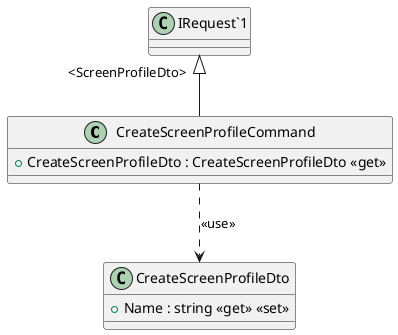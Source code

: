 @startuml
class CreateScreenProfileCommand {
    + CreateScreenProfileDto : CreateScreenProfileDto <<get>>
}
"IRequest`1" "<ScreenProfileDto>" <|-- CreateScreenProfileCommand
CreateScreenProfileCommand ..> CreateScreenProfileDto: <<use>>
class CreateScreenProfileDto {
    + Name : string <<get>> <<set>>
}
@enduml